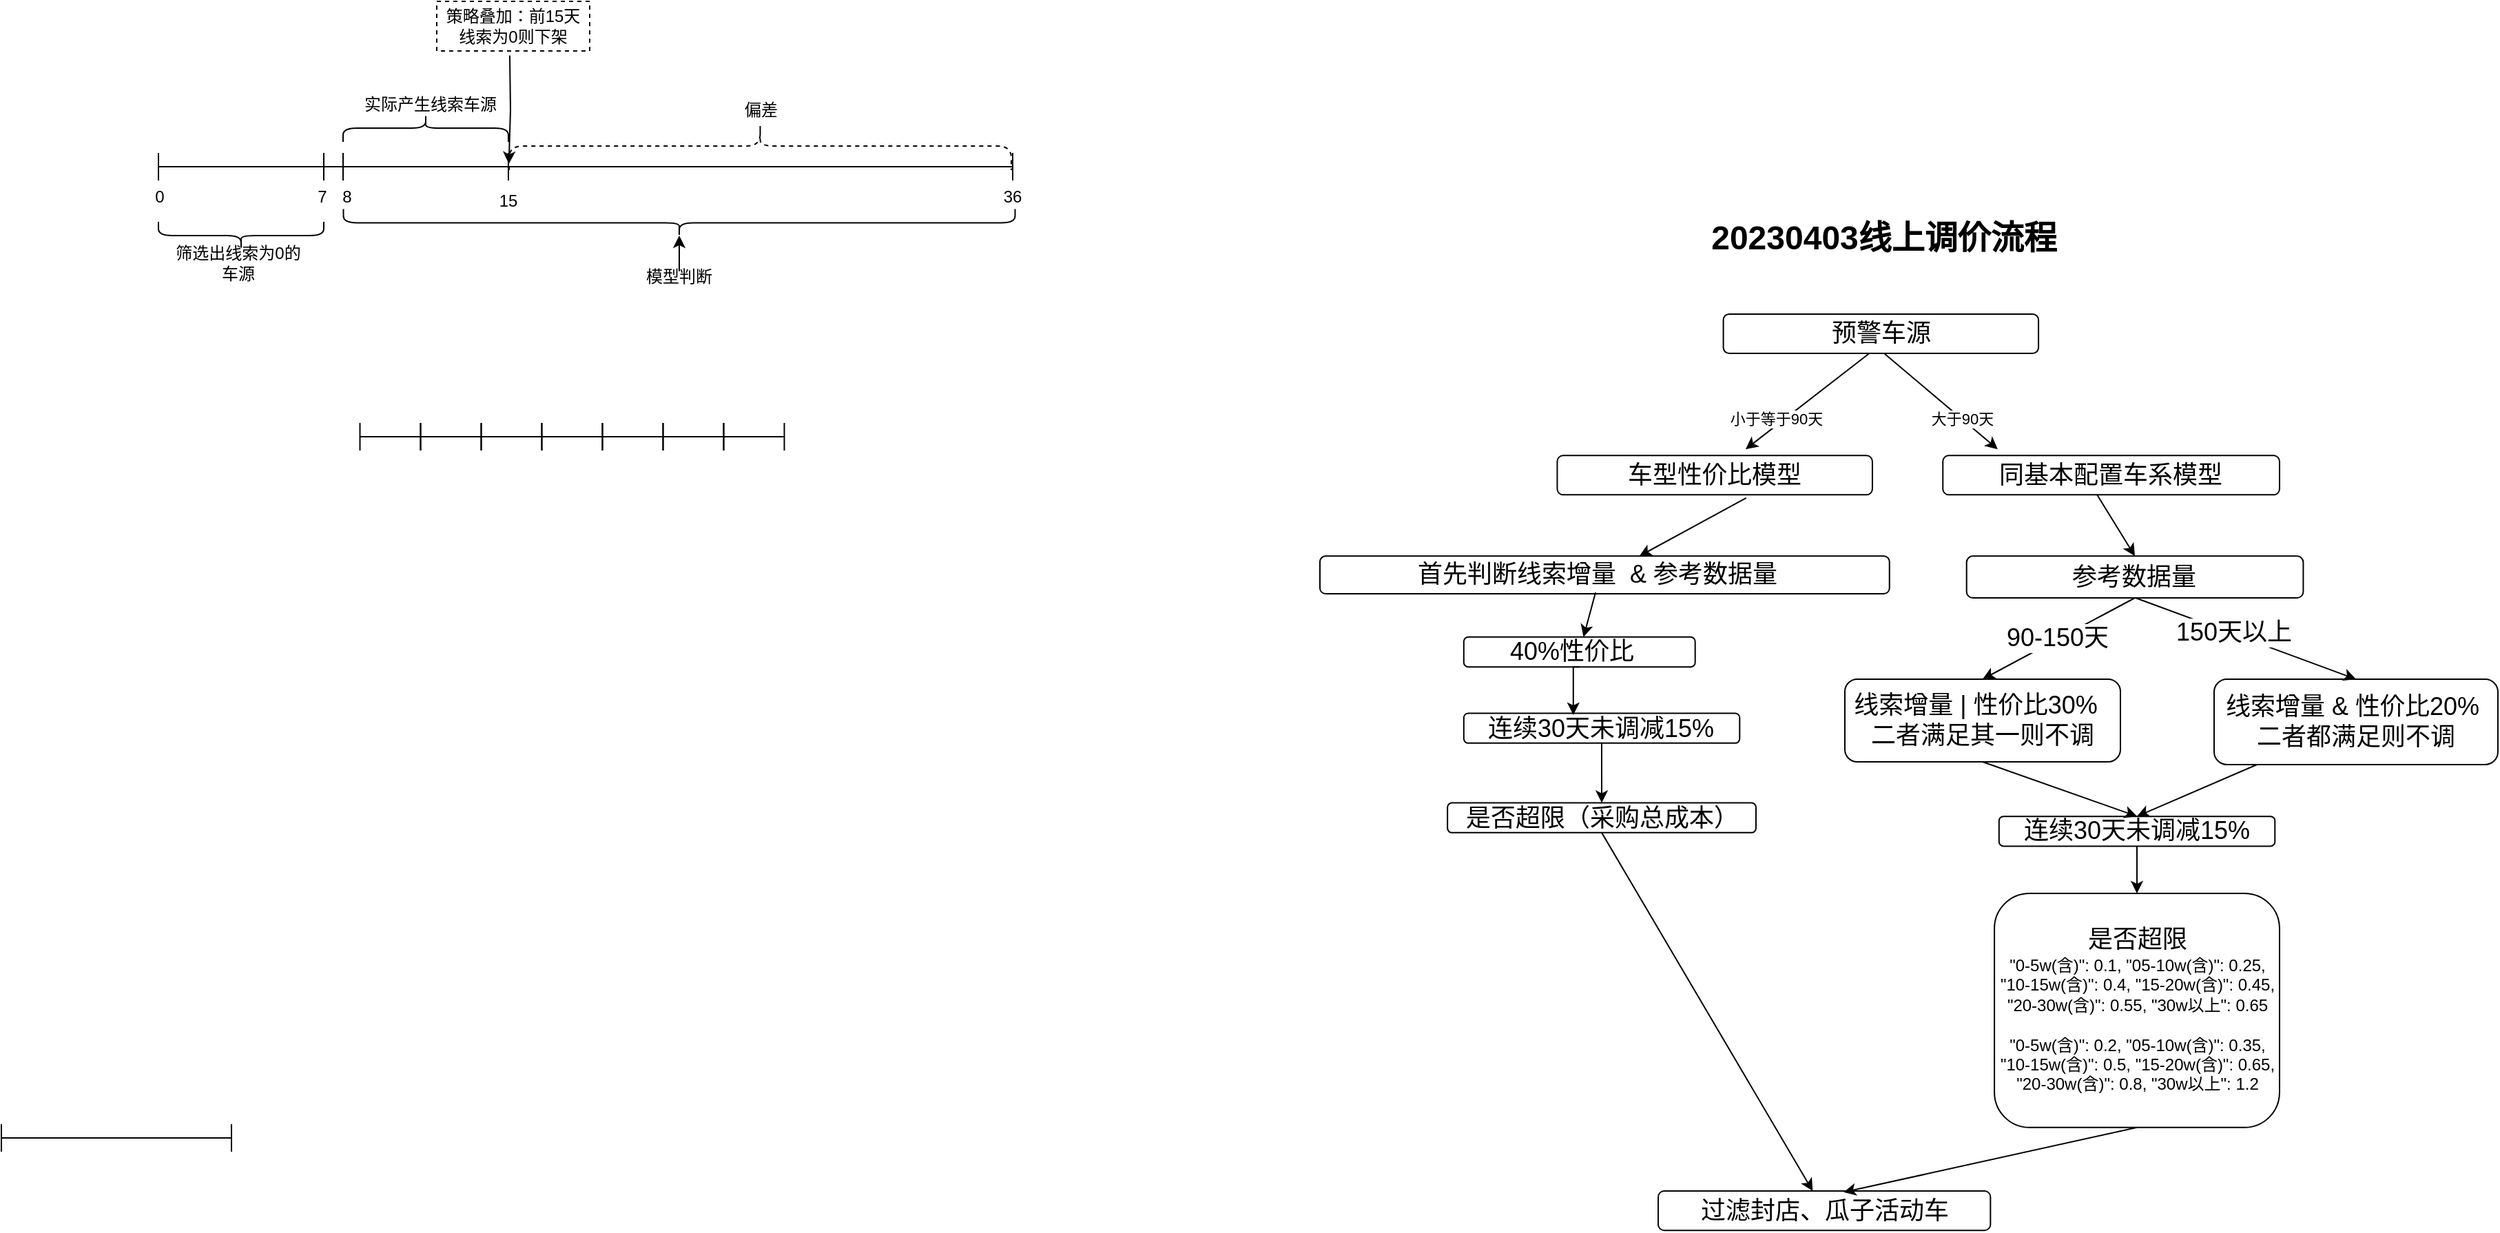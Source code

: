 <mxfile version="22.0.8" type="github">
  <diagram id="9H7ylQ0CBS7OcGbB-OY6" name="第 1 页">
    <mxGraphModel dx="911" dy="586" grid="0" gridSize="10" guides="1" tooltips="1" connect="1" arrows="1" fold="1" page="1" pageScale="1" pageWidth="3300" pageHeight="4681" math="0" shadow="0">
      <root>
        <mxCell id="0" />
        <mxCell id="1" parent="0" />
        <mxCell id="f5rMAXCIY-t6Gz_17kIP-2" value="&lt;font style=&quot;font-size: 24px;&quot;&gt;&lt;b&gt;20230403线上调价流程&lt;/b&gt;&lt;/font&gt;" style="text;html=1;strokeColor=none;fillColor=none;align=center;verticalAlign=middle;whiteSpace=wrap;rounded=0;" parent="1" vertex="1">
          <mxGeometry x="2365" y="269" width="297" height="30" as="geometry" />
        </mxCell>
        <mxCell id="f5rMAXCIY-t6Gz_17kIP-3" value="" style="endArrow=classic;html=1;rounded=0;" parent="1" edge="1">
          <mxGeometry width="50" height="50" relative="1" as="geometry">
            <mxPoint x="2502.733" y="367.513" as="sourcePoint" />
            <mxPoint x="2412.954" y="437.101" as="targetPoint" />
          </mxGeometry>
        </mxCell>
        <mxCell id="f5rMAXCIY-t6Gz_17kIP-4" value="小于等于90天" style="edgeLabel;html=1;align=center;verticalAlign=middle;resizable=0;points=[];" parent="f5rMAXCIY-t6Gz_17kIP-3" vertex="1" connectable="0">
          <mxGeometry x="0.441" y="-5" relative="1" as="geometry">
            <mxPoint y="1" as="offset" />
          </mxGeometry>
        </mxCell>
        <mxCell id="f5rMAXCIY-t6Gz_17kIP-5" value="&lt;font style=&quot;font-size: 18px;&quot;&gt;预警车源&lt;/font&gt;" style="rounded=1;whiteSpace=wrap;html=1;" parent="1" vertex="1">
          <mxGeometry x="2396.807" y="339" width="228.734" height="28.518" as="geometry" />
        </mxCell>
        <mxCell id="f5rMAXCIY-t6Gz_17kIP-6" value="" style="endArrow=classic;html=1;rounded=0;" parent="1" edge="1">
          <mxGeometry width="50" height="50" relative="1" as="geometry">
            <mxPoint x="2513.498" y="367.513" as="sourcePoint" />
            <mxPoint x="2595.958" y="437.101" as="targetPoint" />
          </mxGeometry>
        </mxCell>
        <mxCell id="f5rMAXCIY-t6Gz_17kIP-7" value="大于90天" style="edgeLabel;html=1;align=center;verticalAlign=middle;resizable=0;points=[];" parent="f5rMAXCIY-t6Gz_17kIP-6" vertex="1" connectable="0">
          <mxGeometry x="0.441" y="-5" relative="1" as="geometry">
            <mxPoint y="-7" as="offset" />
          </mxGeometry>
        </mxCell>
        <mxCell id="f5rMAXCIY-t6Gz_17kIP-8" value="&lt;font style=&quot;font-size: 18px;&quot;&gt;车型性价比模型&lt;/font&gt;" style="rounded=1;whiteSpace=wrap;html=1;" parent="1" vertex="1">
          <mxGeometry x="2276.239" y="441.664" width="228.734" height="28.518" as="geometry" />
        </mxCell>
        <mxCell id="f5rMAXCIY-t6Gz_17kIP-9" value="&lt;font style=&quot;font-size: 18px;&quot;&gt;同基本配置车系模型&lt;/font&gt;" style="rounded=1;whiteSpace=wrap;html=1;" parent="1" vertex="1">
          <mxGeometry x="2556.128" y="441.664" width="244.364" height="28.518" as="geometry" />
        </mxCell>
        <mxCell id="f5rMAXCIY-t6Gz_17kIP-10" value="" style="endArrow=classic;html=1;rounded=0;" parent="1" target="f5rMAXCIY-t6Gz_17kIP-13" edge="1">
          <mxGeometry width="50" height="50" relative="1" as="geometry">
            <mxPoint x="2413.384" y="472.459" as="sourcePoint" />
            <mxPoint x="2470.008" y="546.61" as="targetPoint" />
          </mxGeometry>
        </mxCell>
        <mxCell id="f5rMAXCIY-t6Gz_17kIP-11" value="" style="endArrow=classic;html=1;rounded=0;entryX=0.5;entryY=0;entryDx=0;entryDy=0;" parent="1" target="f5rMAXCIY-t6Gz_17kIP-12" edge="1">
          <mxGeometry width="50" height="50" relative="1" as="geometry">
            <mxPoint x="2668.083" y="470.177" as="sourcePoint" />
            <mxPoint x="2550.745" y="544.328" as="targetPoint" />
          </mxGeometry>
        </mxCell>
        <mxCell id="f5rMAXCIY-t6Gz_17kIP-12" value="&lt;font style=&quot;font-size: 18px;&quot;&gt;参考数据量&lt;/font&gt;" style="rounded=1;whiteSpace=wrap;html=1;" parent="1" vertex="1">
          <mxGeometry x="2573.35" y="514.67" width="244.36" height="30.33" as="geometry" />
        </mxCell>
        <mxCell id="f5rMAXCIY-t6Gz_17kIP-13" value="&lt;font style=&quot;font-size: 18px;&quot;&gt;首先判断线索增量&amp;nbsp; &amp;amp;&amp;nbsp;&lt;/font&gt;&lt;span style=&quot;font-size: 18px;&quot;&gt;参考数据量&amp;nbsp;&amp;nbsp;&lt;/span&gt;" style="rounded=1;whiteSpace=wrap;html=1;" parent="1" vertex="1">
          <mxGeometry x="2104" y="514.67" width="413.37" height="27.33" as="geometry" />
        </mxCell>
        <mxCell id="f5rMAXCIY-t6Gz_17kIP-14" value="&lt;span style=&quot;font-size: 18px;&quot;&gt;40%性价比&amp;nbsp;&amp;nbsp;&lt;/span&gt;" style="rounded=1;whiteSpace=wrap;html=1;" parent="1" vertex="1">
          <mxGeometry x="2208.42" y="573.417" width="167.933" height="21.674" as="geometry" />
        </mxCell>
        <mxCell id="f5rMAXCIY-t6Gz_17kIP-15" value="&lt;span style=&quot;font-size: 18px;&quot;&gt;连续30天未调减15%&lt;/span&gt;" style="rounded=1;whiteSpace=wrap;html=1;" parent="1" vertex="1">
          <mxGeometry x="2208.42" y="628.741" width="200.228" height="21.674" as="geometry" />
        </mxCell>
        <mxCell id="f5rMAXCIY-t6Gz_17kIP-16" value="&lt;span style=&quot;font-size: 18px;&quot;&gt;连续30天未调减15%&lt;/span&gt;" style="rounded=1;whiteSpace=wrap;html=1;" parent="1" vertex="1">
          <mxGeometry x="2596.91" y="703.564" width="200.228" height="21.674" as="geometry" />
        </mxCell>
        <mxCell id="f5rMAXCIY-t6Gz_17kIP-17" value="&lt;span style=&quot;font-size: 18px;&quot;&gt;是否超限（采购总成本）&lt;/span&gt;" style="rounded=1;whiteSpace=wrap;html=1;" parent="1" vertex="1">
          <mxGeometry x="2196.579" y="693.762" width="223.911" height="21.674" as="geometry" />
        </mxCell>
        <mxCell id="f5rMAXCIY-t6Gz_17kIP-18" value="" style="edgeStyle=orthogonalEdgeStyle;rounded=0;orthogonalLoop=1;jettySize=auto;html=1;fontSize=18;" parent="1" source="f5rMAXCIY-t6Gz_17kIP-15" target="f5rMAXCIY-t6Gz_17kIP-17" edge="1">
          <mxGeometry relative="1" as="geometry" />
        </mxCell>
        <mxCell id="f5rMAXCIY-t6Gz_17kIP-19" value="&lt;span style=&quot;font-size: 18px;&quot;&gt;是否超限&lt;/span&gt;&lt;br&gt;&lt;font style=&quot;font-size: 12px;&quot;&gt;&quot;0-5w(含)&quot;: 0.1, &quot;05-10w(含)&quot;: 0.25, &quot;10-15w(含)&quot;: 0.4, &quot;15-20w(含)&quot;: 0.45, &quot;20-30w(含)&quot;: 0.55, &quot;30w以上&quot;: 0.65&lt;/font&gt;&lt;br&gt;&lt;br&gt;&quot;0-5w(含)&quot;: 0.2, &quot;05-10w(含)&quot;: 0.35, &quot;10-15w(含)&quot;: 0.5, &quot;15-20w(含)&quot;: 0.65, &quot;20-30w(含)&quot;: 0.8, &quot;30w以上&quot;: 1.2" style="rounded=1;whiteSpace=wrap;html=1;" parent="1" vertex="1">
          <mxGeometry x="2593.541" y="759.459" width="206.956" height="169.966" as="geometry" />
        </mxCell>
        <mxCell id="f5rMAXCIY-t6Gz_17kIP-20" value="" style="edgeStyle=orthogonalEdgeStyle;rounded=0;orthogonalLoop=1;jettySize=auto;html=1;fontSize=18;" parent="1" source="f5rMAXCIY-t6Gz_17kIP-16" target="f5rMAXCIY-t6Gz_17kIP-19" edge="1">
          <mxGeometry relative="1" as="geometry" />
        </mxCell>
        <mxCell id="f5rMAXCIY-t6Gz_17kIP-21" value="&lt;span style=&quot;font-size: 18px;&quot;&gt;过滤封店、瓜子活动车&lt;/span&gt;" style="rounded=1;whiteSpace=wrap;html=1;" parent="1" vertex="1">
          <mxGeometry x="2349.541" y="975.562" width="241.135" height="28.518" as="geometry" />
        </mxCell>
        <mxCell id="f5rMAXCIY-t6Gz_17kIP-22" value="" style="endArrow=classic;html=1;rounded=0;exitX=0.5;exitY=1;exitDx=0;exitDy=0;" parent="1" source="f5rMAXCIY-t6Gz_17kIP-17" target="f5rMAXCIY-t6Gz_17kIP-21" edge="1">
          <mxGeometry width="50" height="50" relative="1" as="geometry">
            <mxPoint x="2289.074" y="673.995" as="sourcePoint" />
            <mxPoint x="2458.084" y="916.967" as="targetPoint" />
          </mxGeometry>
        </mxCell>
        <mxCell id="f5rMAXCIY-t6Gz_17kIP-23" value="" style="endArrow=classic;html=1;rounded=0;entryX=0.558;entryY=0.03;entryDx=0;entryDy=0;entryPerimeter=0;exitX=0.5;exitY=1;exitDx=0;exitDy=0;" parent="1" source="f5rMAXCIY-t6Gz_17kIP-19" target="f5rMAXCIY-t6Gz_17kIP-21" edge="1">
          <mxGeometry width="50" height="50" relative="1" as="geometry">
            <mxPoint x="2671.563" y="817.72" as="sourcePoint" />
            <mxPoint x="2594.797" y="859.931" as="targetPoint" />
          </mxGeometry>
        </mxCell>
        <mxCell id="f5rMAXCIY-t6Gz_17kIP-24" value="&lt;span style=&quot;font-size: 18px;&quot;&gt;线索增量 | 性价比30%&amp;nbsp;&amp;nbsp;&lt;br&gt;二者满足其一则不调&lt;br&gt;&lt;/span&gt;" style="whiteSpace=wrap;html=1;rounded=1;" parent="1" vertex="1">
          <mxGeometry x="2485" y="604" width="200" height="60" as="geometry" />
        </mxCell>
        <mxCell id="f5rMAXCIY-t6Gz_17kIP-25" value="&lt;font style=&quot;font-size: 18px;&quot;&gt;线索增量 &amp;amp; 性价比20%&amp;nbsp;&lt;br&gt;二者都满足则不调&lt;br&gt;&lt;/font&gt;" style="whiteSpace=wrap;html=1;rounded=1;" parent="1" vertex="1">
          <mxGeometry x="2753" y="604" width="206" height="62" as="geometry" />
        </mxCell>
        <mxCell id="f5rMAXCIY-t6Gz_17kIP-26" value="" style="endArrow=classic;html=1;rounded=0;exitX=0.5;exitY=1;exitDx=0;exitDy=0;entryX=0.5;entryY=0;entryDx=0;entryDy=0;" parent="1" source="f5rMAXCIY-t6Gz_17kIP-12" target="f5rMAXCIY-t6Gz_17kIP-24" edge="1">
          <mxGeometry width="50" height="50" relative="1" as="geometry">
            <mxPoint x="2699.913" y="562.703" as="sourcePoint" />
            <mxPoint x="2610.134" y="632.291" as="targetPoint" />
          </mxGeometry>
        </mxCell>
        <mxCell id="f5rMAXCIY-t6Gz_17kIP-27" value="90-150天" style="edgeLabel;html=1;align=center;verticalAlign=middle;resizable=0;points=[];fontSize=18;" parent="f5rMAXCIY-t6Gz_17kIP-26" vertex="1" connectable="0">
          <mxGeometry x="0.341" y="-2" relative="1" as="geometry">
            <mxPoint x="18" y="-9" as="offset" />
          </mxGeometry>
        </mxCell>
        <mxCell id="f5rMAXCIY-t6Gz_17kIP-28" value="" style="endArrow=classic;html=1;rounded=0;entryX=0.5;entryY=0;entryDx=0;entryDy=0;" parent="1" target="f5rMAXCIY-t6Gz_17kIP-25" edge="1">
          <mxGeometry width="50" height="50" relative="1" as="geometry">
            <mxPoint x="2696" y="545" as="sourcePoint" />
            <mxPoint x="2608.765" y="589" as="targetPoint" />
          </mxGeometry>
        </mxCell>
        <mxCell id="f5rMAXCIY-t6Gz_17kIP-29" value="150天以上" style="edgeLabel;html=1;align=center;verticalAlign=middle;resizable=0;points=[];fontSize=18;" parent="f5rMAXCIY-t6Gz_17kIP-28" vertex="1" connectable="0">
          <mxGeometry x="-0.229" y="2" relative="1" as="geometry">
            <mxPoint x="9" y="4" as="offset" />
          </mxGeometry>
        </mxCell>
        <mxCell id="f5rMAXCIY-t6Gz_17kIP-30" value="" style="endArrow=classic;html=1;rounded=0;exitX=0.5;exitY=1;exitDx=0;exitDy=0;entryX=0.5;entryY=0;entryDx=0;entryDy=0;" parent="1" source="f5rMAXCIY-t6Gz_17kIP-24" target="f5rMAXCIY-t6Gz_17kIP-16" edge="1">
          <mxGeometry width="50" height="50" relative="1" as="geometry">
            <mxPoint x="2547.573" y="708.997" as="sourcePoint" />
            <mxPoint x="2843.49" y="727.82" as="targetPoint" />
          </mxGeometry>
        </mxCell>
        <mxCell id="f5rMAXCIY-t6Gz_17kIP-31" value="" style="endArrow=classic;html=1;rounded=0;entryX=0.5;entryY=0;entryDx=0;entryDy=0;" parent="1" source="f5rMAXCIY-t6Gz_17kIP-25" target="f5rMAXCIY-t6Gz_17kIP-16" edge="1">
          <mxGeometry width="50" height="50" relative="1" as="geometry">
            <mxPoint x="2854" y="664" as="sourcePoint" />
            <mxPoint x="2993.484" y="745.004" as="targetPoint" />
          </mxGeometry>
        </mxCell>
        <mxCell id="f5rMAXCIY-t6Gz_17kIP-32" value="" style="edgeStyle=orthogonalEdgeStyle;rounded=0;orthogonalLoop=1;jettySize=auto;html=1;fontSize=18;exitX=0.5;exitY=1;exitDx=0;exitDy=0;entryX=0.397;entryY=0.058;entryDx=0;entryDy=0;entryPerimeter=0;" parent="1" source="f5rMAXCIY-t6Gz_17kIP-14" target="f5rMAXCIY-t6Gz_17kIP-15" edge="1">
          <mxGeometry relative="1" as="geometry">
            <mxPoint x="2318.5" y="660.415" as="sourcePoint" />
            <mxPoint x="2318.5" y="703.762" as="targetPoint" />
          </mxGeometry>
        </mxCell>
        <mxCell id="f5rMAXCIY-t6Gz_17kIP-33" value="" style="endArrow=classic;html=1;rounded=0;fontSize=18;exitX=0.484;exitY=0.963;exitDx=0;exitDy=0;exitPerimeter=0;" parent="1" source="f5rMAXCIY-t6Gz_17kIP-13" target="f5rMAXCIY-t6Gz_17kIP-14" edge="1">
          <mxGeometry width="50" height="50" relative="1" as="geometry">
            <mxPoint x="2494" y="512" as="sourcePoint" />
            <mxPoint x="2544" y="462" as="targetPoint" />
          </mxGeometry>
        </mxCell>
        <mxCell id="O943dp6hjqqkGVOT5jJ1-1" value="" style="shape=crossbar;whiteSpace=wrap;html=1;rounded=1;" parent="1" vertex="1">
          <mxGeometry x="1147" y="927" width="167" height="20" as="geometry" />
        </mxCell>
        <mxCell id="3Ftk8rHP4F3CbFdeY5we-1" value="" style="shape=crossbar;whiteSpace=wrap;html=1;rounded=1;" parent="1" vertex="1">
          <mxGeometry x="1261" y="222" width="120" height="20" as="geometry" />
        </mxCell>
        <mxCell id="3Ftk8rHP4F3CbFdeY5we-3" value="" style="shape=crossbar;whiteSpace=wrap;html=1;rounded=1;" parent="1" vertex="1">
          <mxGeometry x="1381" y="222" width="14" height="20" as="geometry" />
        </mxCell>
        <mxCell id="3Ftk8rHP4F3CbFdeY5we-4" value="" style="shape=crossbar;whiteSpace=wrap;html=1;rounded=1;" parent="1" vertex="1">
          <mxGeometry x="1395" y="222" width="120" height="20" as="geometry" />
        </mxCell>
        <mxCell id="3Ftk8rHP4F3CbFdeY5we-6" value="0" style="text;html=1;strokeColor=none;fillColor=none;align=center;verticalAlign=middle;whiteSpace=wrap;rounded=0;" parent="1" vertex="1">
          <mxGeometry x="1232" y="239" width="60" height="30" as="geometry" />
        </mxCell>
        <mxCell id="3Ftk8rHP4F3CbFdeY5we-7" value="7" style="text;html=1;strokeColor=none;fillColor=none;align=center;verticalAlign=middle;whiteSpace=wrap;rounded=0;" parent="1" vertex="1">
          <mxGeometry x="1350" y="239" width="60" height="30" as="geometry" />
        </mxCell>
        <mxCell id="3Ftk8rHP4F3CbFdeY5we-8" value="8" style="text;html=1;strokeColor=none;fillColor=none;align=center;verticalAlign=middle;whiteSpace=wrap;rounded=0;" parent="1" vertex="1">
          <mxGeometry x="1368" y="239" width="60" height="30" as="geometry" />
        </mxCell>
        <mxCell id="3Ftk8rHP4F3CbFdeY5we-9" value="15" style="text;html=1;strokeColor=none;fillColor=none;align=center;verticalAlign=middle;whiteSpace=wrap;rounded=0;" parent="1" vertex="1">
          <mxGeometry x="1485" y="242" width="60" height="30" as="geometry" />
        </mxCell>
        <mxCell id="3Ftk8rHP4F3CbFdeY5we-11" value="" style="shape=crossbar;whiteSpace=wrap;html=1;rounded=1;" parent="1" vertex="1">
          <mxGeometry x="1515" y="222" width="366" height="20" as="geometry" />
        </mxCell>
        <mxCell id="3Ftk8rHP4F3CbFdeY5we-12" value="36" style="text;html=1;strokeColor=none;fillColor=none;align=center;verticalAlign=middle;whiteSpace=wrap;rounded=0;" parent="1" vertex="1">
          <mxGeometry x="1851" y="239" width="60" height="30" as="geometry" />
        </mxCell>
        <mxCell id="3Ftk8rHP4F3CbFdeY5we-13" value="" style="shape=curlyBracket;whiteSpace=wrap;html=1;rounded=1;labelPosition=left;verticalLabelPosition=middle;align=right;verticalAlign=middle;rotation=-90;" parent="1" vertex="1">
          <mxGeometry x="1311" y="222" width="20" height="120" as="geometry" />
        </mxCell>
        <mxCell id="3Ftk8rHP4F3CbFdeY5we-14" value="筛选出线索为0的车源" style="text;html=1;strokeColor=none;fillColor=none;align=center;verticalAlign=middle;whiteSpace=wrap;rounded=0;" parent="1" vertex="1">
          <mxGeometry x="1272" y="287" width="94" height="30" as="geometry" />
        </mxCell>
        <mxCell id="3Ftk8rHP4F3CbFdeY5we-17" value="" style="shape=curlyBracket;whiteSpace=wrap;html=1;rounded=1;flipH=1;labelPosition=right;verticalLabelPosition=middle;align=left;verticalAlign=middle;rotation=90;" parent="1" vertex="1">
          <mxGeometry x="1629" y="29" width="20" height="487.5" as="geometry" />
        </mxCell>
        <mxCell id="3Ftk8rHP4F3CbFdeY5we-19" value="" style="group;movable=1;resizable=1;rotatable=1;deletable=1;editable=1;locked=0;connectable=1;" parent="1" vertex="1" connectable="0">
          <mxGeometry x="1609" y="282" width="60" height="38" as="geometry" />
        </mxCell>
        <mxCell id="3Ftk8rHP4F3CbFdeY5we-15" value="" style="endArrow=classic;html=1;rounded=0;entryX=0.5;entryY=1;entryDx=0;entryDy=0;movable=1;resizable=1;rotatable=1;deletable=1;editable=1;locked=0;connectable=1;" parent="3Ftk8rHP4F3CbFdeY5we-19" edge="1">
          <mxGeometry width="50" height="50" relative="1" as="geometry">
            <mxPoint x="30" y="25.84" as="sourcePoint" />
            <mxPoint x="30" as="targetPoint" />
          </mxGeometry>
        </mxCell>
        <mxCell id="3Ftk8rHP4F3CbFdeY5we-16" value="模型判断" style="text;html=1;strokeColor=none;fillColor=none;align=center;verticalAlign=middle;whiteSpace=wrap;rounded=0;movable=1;resizable=1;rotatable=1;deletable=1;editable=1;locked=0;connectable=1;" parent="3Ftk8rHP4F3CbFdeY5we-19" vertex="1">
          <mxGeometry y="22.8" width="60" height="15.2" as="geometry" />
        </mxCell>
        <mxCell id="3Ftk8rHP4F3CbFdeY5we-20" value="" style="shape=curlyBracket;whiteSpace=wrap;html=1;rounded=1;flipH=1;labelPosition=right;verticalLabelPosition=middle;align=left;verticalAlign=middle;rotation=-90;" parent="1" vertex="1">
          <mxGeometry x="1445" y="144" width="20" height="120" as="geometry" />
        </mxCell>
        <mxCell id="3Ftk8rHP4F3CbFdeY5we-22" value="实际产生线索车源" style="text;html=1;strokeColor=none;fillColor=none;align=center;verticalAlign=middle;whiteSpace=wrap;rounded=0;" parent="1" vertex="1">
          <mxGeometry x="1408" y="172" width="101" height="30" as="geometry" />
        </mxCell>
        <mxCell id="3Ftk8rHP4F3CbFdeY5we-23" value="" style="shape=curlyBracket;whiteSpace=wrap;html=1;rounded=1;flipH=1;labelPosition=right;verticalLabelPosition=middle;align=left;verticalAlign=middle;rotation=-90;dashed=1;" parent="1" vertex="1">
          <mxGeometry x="1680.25" y="34.75" width="35" height="364.5" as="geometry" />
        </mxCell>
        <mxCell id="3Ftk8rHP4F3CbFdeY5we-24" value="偏差" style="text;html=1;strokeColor=none;fillColor=none;align=center;verticalAlign=middle;whiteSpace=wrap;rounded=0;" parent="1" vertex="1">
          <mxGeometry x="1647.5" y="176" width="101" height="30" as="geometry" />
        </mxCell>
        <mxCell id="3Ftk8rHP4F3CbFdeY5we-27" style="edgeStyle=orthogonalEdgeStyle;rounded=0;orthogonalLoop=1;jettySize=auto;html=1;entryX=0.786;entryY=0.005;entryDx=0;entryDy=0;entryPerimeter=0;" parent="1" edge="1">
          <mxGeometry relative="1" as="geometry">
            <mxPoint x="1515.323" y="230.01" as="targetPoint" />
            <mxPoint x="1516" y="151.2" as="sourcePoint" />
          </mxGeometry>
        </mxCell>
        <mxCell id="3Ftk8rHP4F3CbFdeY5we-25" value="策略叠加：前15天线索为0则下架" style="text;html=1;strokeColor=default;fillColor=none;align=center;verticalAlign=middle;whiteSpace=wrap;rounded=0;movable=1;resizable=1;rotatable=1;deletable=1;editable=1;locked=0;connectable=1;dashed=1;" parent="1" vertex="1">
          <mxGeometry x="1463" y="112" width="111" height="36" as="geometry" />
        </mxCell>
        <mxCell id="CgJOc7NydfEBPNeCv6qh-19" value="" style="group" vertex="1" connectable="0" parent="1">
          <mxGeometry x="1407.25" y="418" width="308" height="20" as="geometry" />
        </mxCell>
        <mxCell id="CgJOc7NydfEBPNeCv6qh-11" value="" style="shape=crossbar;whiteSpace=wrap;html=1;rounded=1;" vertex="1" parent="CgJOc7NydfEBPNeCv6qh-19">
          <mxGeometry x="44" width="44" height="20" as="geometry" />
        </mxCell>
        <mxCell id="CgJOc7NydfEBPNeCv6qh-12" value="" style="shape=crossbar;whiteSpace=wrap;html=1;rounded=1;" vertex="1" parent="CgJOc7NydfEBPNeCv6qh-19">
          <mxGeometry x="88" width="44" height="20" as="geometry" />
        </mxCell>
        <mxCell id="CgJOc7NydfEBPNeCv6qh-13" value="" style="shape=crossbar;whiteSpace=wrap;html=1;rounded=1;" vertex="1" parent="CgJOc7NydfEBPNeCv6qh-19">
          <mxGeometry x="132" width="44" height="20" as="geometry" />
        </mxCell>
        <mxCell id="CgJOc7NydfEBPNeCv6qh-14" value="" style="shape=crossbar;whiteSpace=wrap;html=1;rounded=1;" vertex="1" parent="CgJOc7NydfEBPNeCv6qh-19">
          <mxGeometry x="176" width="44" height="20" as="geometry" />
        </mxCell>
        <mxCell id="CgJOc7NydfEBPNeCv6qh-15" value="" style="shape=crossbar;whiteSpace=wrap;html=1;rounded=1;" vertex="1" parent="CgJOc7NydfEBPNeCv6qh-19">
          <mxGeometry width="44" height="20" as="geometry" />
        </mxCell>
        <mxCell id="CgJOc7NydfEBPNeCv6qh-16" value="" style="shape=crossbar;whiteSpace=wrap;html=1;rounded=1;" vertex="1" parent="CgJOc7NydfEBPNeCv6qh-19">
          <mxGeometry x="220" width="44" height="20" as="geometry" />
        </mxCell>
        <mxCell id="CgJOc7NydfEBPNeCv6qh-17" value="" style="shape=crossbar;whiteSpace=wrap;html=1;rounded=1;" vertex="1" parent="CgJOc7NydfEBPNeCv6qh-19">
          <mxGeometry x="264" width="44" height="20" as="geometry" />
        </mxCell>
      </root>
    </mxGraphModel>
  </diagram>
</mxfile>
